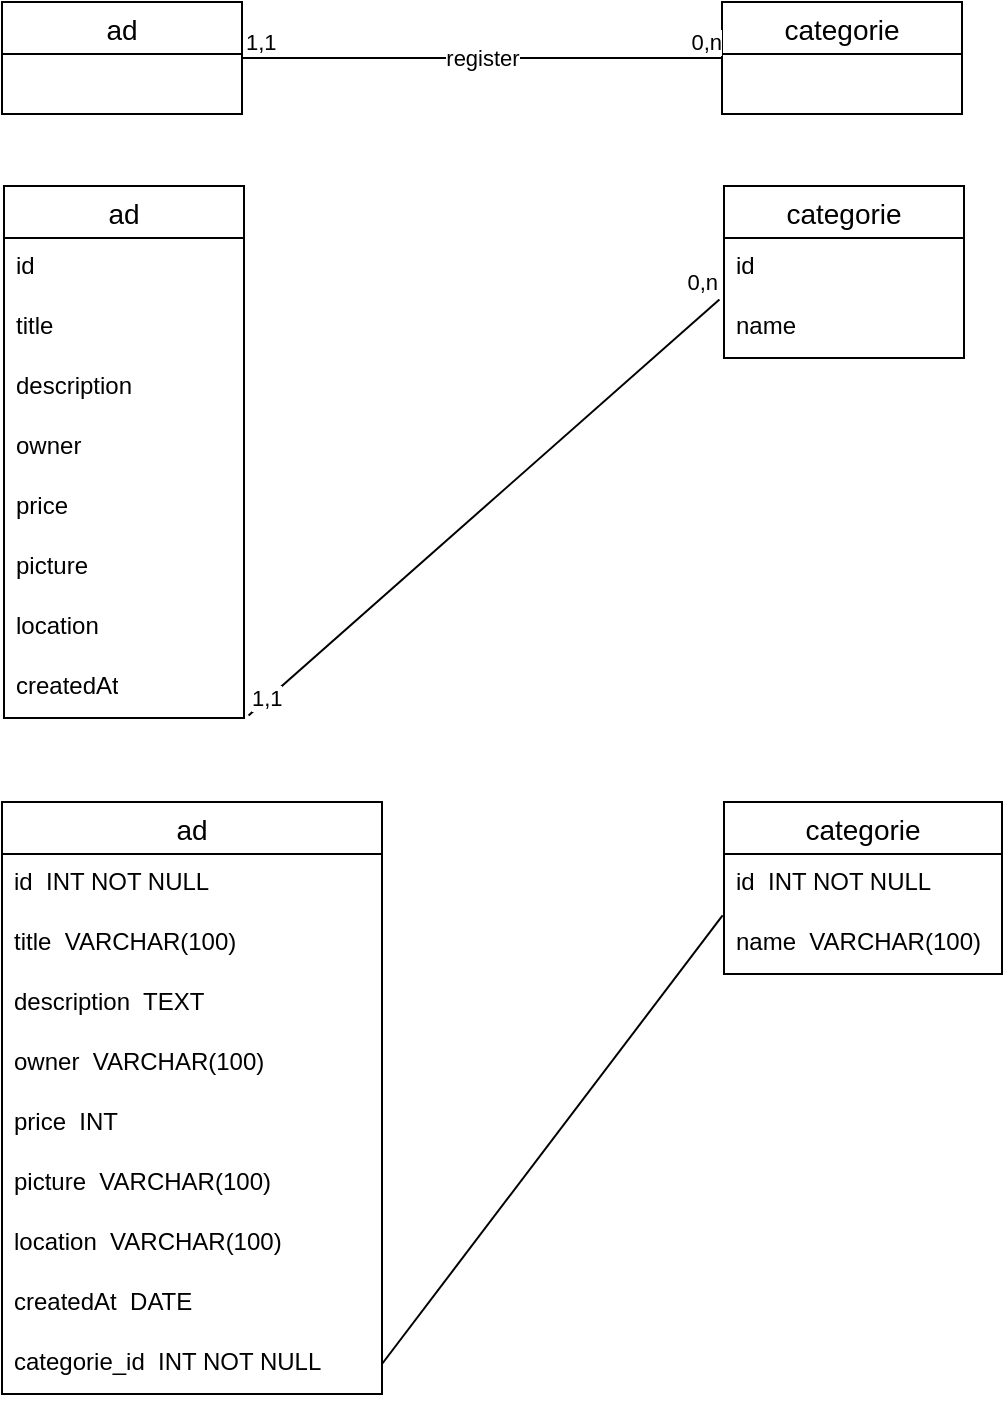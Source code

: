 <mxfile version="21.3.8" type="device">
  <diagram name="Page-1" id="rSHECDHE9U5fLfE5nbUG">
    <mxGraphModel dx="1509" dy="798" grid="1" gridSize="10" guides="1" tooltips="1" connect="1" arrows="1" fold="1" page="1" pageScale="1" pageWidth="827" pageHeight="1169" math="0" shadow="0">
      <root>
        <mxCell id="0" />
        <mxCell id="1" parent="0" />
        <mxCell id="u0FFRHkFA7CscfNy6XQj-52" value="ad" style="swimlane;fontStyle=0;childLayout=stackLayout;horizontal=1;startSize=26;horizontalStack=0;resizeParent=1;resizeParentMax=0;resizeLast=0;collapsible=1;marginBottom=0;align=center;fontSize=14;" parent="1" vertex="1">
          <mxGeometry x="200" y="160" width="120" height="56" as="geometry" />
        </mxCell>
        <mxCell id="u0FFRHkFA7CscfNy6XQj-82" value="categorie" style="swimlane;fontStyle=0;childLayout=stackLayout;horizontal=1;startSize=26;horizontalStack=0;resizeParent=1;resizeParentMax=0;resizeLast=0;collapsible=1;marginBottom=0;align=center;fontSize=14;" parent="1" vertex="1">
          <mxGeometry x="560" y="160" width="120" height="56" as="geometry" />
        </mxCell>
        <mxCell id="aF-noyhn2wu3yqKL34jn-5" value="" style="endArrow=none;html=1;rounded=0;exitX=1;exitY=0.5;exitDx=0;exitDy=0;entryX=0;entryY=0.5;entryDx=0;entryDy=0;endSize=0;endFill=0;" edge="1" parent="1" source="u0FFRHkFA7CscfNy6XQj-52" target="u0FFRHkFA7CscfNy6XQj-82">
          <mxGeometry relative="1" as="geometry">
            <mxPoint x="480" y="240" as="sourcePoint" />
            <mxPoint x="640" y="240" as="targetPoint" />
          </mxGeometry>
        </mxCell>
        <mxCell id="aF-noyhn2wu3yqKL34jn-6" value="register" style="edgeLabel;resizable=0;html=1;align=center;verticalAlign=middle;" connectable="0" vertex="1" parent="aF-noyhn2wu3yqKL34jn-5">
          <mxGeometry relative="1" as="geometry" />
        </mxCell>
        <mxCell id="aF-noyhn2wu3yqKL34jn-7" value="1,1" style="edgeLabel;resizable=0;html=1;align=left;verticalAlign=bottom;" connectable="0" vertex="1" parent="aF-noyhn2wu3yqKL34jn-5">
          <mxGeometry x="-1" relative="1" as="geometry" />
        </mxCell>
        <mxCell id="aF-noyhn2wu3yqKL34jn-8" value="0,n" style="edgeLabel;resizable=0;html=1;align=right;verticalAlign=bottom;" connectable="0" vertex="1" parent="aF-noyhn2wu3yqKL34jn-5">
          <mxGeometry x="1" relative="1" as="geometry" />
        </mxCell>
        <mxCell id="aF-noyhn2wu3yqKL34jn-9" value="ad" style="swimlane;fontStyle=0;childLayout=stackLayout;horizontal=1;startSize=26;horizontalStack=0;resizeParent=1;resizeParentMax=0;resizeLast=0;collapsible=1;marginBottom=0;align=center;fontSize=14;" vertex="1" parent="1">
          <mxGeometry x="201" y="252" width="120" height="266" as="geometry" />
        </mxCell>
        <mxCell id="aF-noyhn2wu3yqKL34jn-17" value="id" style="text;strokeColor=none;fillColor=none;spacingLeft=4;spacingRight=4;overflow=hidden;rotatable=0;points=[[0,0.5],[1,0.5]];portConstraint=eastwest;fontSize=12;whiteSpace=wrap;html=1;" vertex="1" parent="aF-noyhn2wu3yqKL34jn-9">
          <mxGeometry y="26" width="120" height="30" as="geometry" />
        </mxCell>
        <mxCell id="aF-noyhn2wu3yqKL34jn-18" value="title" style="text;strokeColor=none;fillColor=none;spacingLeft=4;spacingRight=4;overflow=hidden;rotatable=0;points=[[0,0.5],[1,0.5]];portConstraint=eastwest;fontSize=12;whiteSpace=wrap;html=1;" vertex="1" parent="aF-noyhn2wu3yqKL34jn-9">
          <mxGeometry y="56" width="120" height="30" as="geometry" />
        </mxCell>
        <mxCell id="aF-noyhn2wu3yqKL34jn-19" value="description" style="text;strokeColor=none;fillColor=none;spacingLeft=4;spacingRight=4;overflow=hidden;rotatable=0;points=[[0,0.5],[1,0.5]];portConstraint=eastwest;fontSize=12;whiteSpace=wrap;html=1;" vertex="1" parent="aF-noyhn2wu3yqKL34jn-9">
          <mxGeometry y="86" width="120" height="30" as="geometry" />
        </mxCell>
        <mxCell id="aF-noyhn2wu3yqKL34jn-21" value="owner" style="text;strokeColor=none;fillColor=none;spacingLeft=4;spacingRight=4;overflow=hidden;rotatable=0;points=[[0,0.5],[1,0.5]];portConstraint=eastwest;fontSize=12;whiteSpace=wrap;html=1;" vertex="1" parent="aF-noyhn2wu3yqKL34jn-9">
          <mxGeometry y="116" width="120" height="30" as="geometry" />
        </mxCell>
        <mxCell id="aF-noyhn2wu3yqKL34jn-20" value="price" style="text;strokeColor=none;fillColor=none;spacingLeft=4;spacingRight=4;overflow=hidden;rotatable=0;points=[[0,0.5],[1,0.5]];portConstraint=eastwest;fontSize=12;whiteSpace=wrap;html=1;" vertex="1" parent="aF-noyhn2wu3yqKL34jn-9">
          <mxGeometry y="146" width="120" height="30" as="geometry" />
        </mxCell>
        <mxCell id="aF-noyhn2wu3yqKL34jn-22" value="picture" style="text;strokeColor=none;fillColor=none;spacingLeft=4;spacingRight=4;overflow=hidden;rotatable=0;points=[[0,0.5],[1,0.5]];portConstraint=eastwest;fontSize=12;whiteSpace=wrap;html=1;" vertex="1" parent="aF-noyhn2wu3yqKL34jn-9">
          <mxGeometry y="176" width="120" height="30" as="geometry" />
        </mxCell>
        <mxCell id="aF-noyhn2wu3yqKL34jn-24" value="location" style="text;strokeColor=none;fillColor=none;spacingLeft=4;spacingRight=4;overflow=hidden;rotatable=0;points=[[0,0.5],[1,0.5]];portConstraint=eastwest;fontSize=12;whiteSpace=wrap;html=1;" vertex="1" parent="aF-noyhn2wu3yqKL34jn-9">
          <mxGeometry y="206" width="120" height="30" as="geometry" />
        </mxCell>
        <mxCell id="aF-noyhn2wu3yqKL34jn-23" value="createdAt" style="text;strokeColor=none;fillColor=none;spacingLeft=4;spacingRight=4;overflow=hidden;rotatable=0;points=[[0,0.5],[1,0.5]];portConstraint=eastwest;fontSize=12;whiteSpace=wrap;html=1;" vertex="1" parent="aF-noyhn2wu3yqKL34jn-9">
          <mxGeometry y="236" width="120" height="30" as="geometry" />
        </mxCell>
        <mxCell id="aF-noyhn2wu3yqKL34jn-10" value="categorie" style="swimlane;fontStyle=0;childLayout=stackLayout;horizontal=1;startSize=26;horizontalStack=0;resizeParent=1;resizeParentMax=0;resizeLast=0;collapsible=1;marginBottom=0;align=center;fontSize=14;" vertex="1" parent="1">
          <mxGeometry x="561" y="252" width="120" height="86" as="geometry" />
        </mxCell>
        <mxCell id="aF-noyhn2wu3yqKL34jn-25" value="id" style="text;strokeColor=none;fillColor=none;spacingLeft=4;spacingRight=4;overflow=hidden;rotatable=0;points=[[0,0.5],[1,0.5]];portConstraint=eastwest;fontSize=12;whiteSpace=wrap;html=1;" vertex="1" parent="aF-noyhn2wu3yqKL34jn-10">
          <mxGeometry y="26" width="120" height="30" as="geometry" />
        </mxCell>
        <mxCell id="aF-noyhn2wu3yqKL34jn-28" value="name" style="text;strokeColor=none;fillColor=none;spacingLeft=4;spacingRight=4;overflow=hidden;rotatable=0;points=[[0,0.5],[1,0.5]];portConstraint=eastwest;fontSize=12;whiteSpace=wrap;html=1;" vertex="1" parent="aF-noyhn2wu3yqKL34jn-10">
          <mxGeometry y="56" width="120" height="30" as="geometry" />
        </mxCell>
        <mxCell id="aF-noyhn2wu3yqKL34jn-11" value="" style="endArrow=none;html=1;rounded=0;entryX=-0.019;entryY=1.024;entryDx=0;entryDy=0;endSize=0;endFill=0;entryPerimeter=0;exitX=1.019;exitY=0.957;exitDx=0;exitDy=0;exitPerimeter=0;" edge="1" parent="1" source="aF-noyhn2wu3yqKL34jn-23" target="aF-noyhn2wu3yqKL34jn-25">
          <mxGeometry relative="1" as="geometry">
            <mxPoint x="320" y="500" as="sourcePoint" />
            <mxPoint x="641" y="332" as="targetPoint" />
          </mxGeometry>
        </mxCell>
        <mxCell id="aF-noyhn2wu3yqKL34jn-13" value="1,1" style="edgeLabel;resizable=0;html=1;align=left;verticalAlign=bottom;" connectable="0" vertex="1" parent="aF-noyhn2wu3yqKL34jn-11">
          <mxGeometry x="-1" relative="1" as="geometry" />
        </mxCell>
        <mxCell id="aF-noyhn2wu3yqKL34jn-14" value="0,n" style="edgeLabel;resizable=0;html=1;align=right;verticalAlign=bottom;" connectable="0" vertex="1" parent="aF-noyhn2wu3yqKL34jn-11">
          <mxGeometry x="1" relative="1" as="geometry" />
        </mxCell>
        <mxCell id="aF-noyhn2wu3yqKL34jn-29" value="ad" style="swimlane;fontStyle=0;childLayout=stackLayout;horizontal=1;startSize=26;horizontalStack=0;resizeParent=1;resizeParentMax=0;resizeLast=0;collapsible=1;marginBottom=0;align=center;fontSize=14;" vertex="1" parent="1">
          <mxGeometry x="200" y="560" width="190" height="296" as="geometry" />
        </mxCell>
        <mxCell id="aF-noyhn2wu3yqKL34jn-30" value="id&amp;nbsp; INT NOT NULL&amp;nbsp;" style="text;strokeColor=none;fillColor=none;spacingLeft=4;spacingRight=4;overflow=hidden;rotatable=0;points=[[0,0.5],[1,0.5]];portConstraint=eastwest;fontSize=12;whiteSpace=wrap;html=1;" vertex="1" parent="aF-noyhn2wu3yqKL34jn-29">
          <mxGeometry y="26" width="190" height="30" as="geometry" />
        </mxCell>
        <mxCell id="aF-noyhn2wu3yqKL34jn-31" value="title&amp;nbsp; VARCHAR(100)" style="text;strokeColor=none;fillColor=none;spacingLeft=4;spacingRight=4;overflow=hidden;rotatable=0;points=[[0,0.5],[1,0.5]];portConstraint=eastwest;fontSize=12;whiteSpace=wrap;html=1;" vertex="1" parent="aF-noyhn2wu3yqKL34jn-29">
          <mxGeometry y="56" width="190" height="30" as="geometry" />
        </mxCell>
        <mxCell id="aF-noyhn2wu3yqKL34jn-32" value="description&amp;nbsp; TEXT" style="text;strokeColor=none;fillColor=none;spacingLeft=4;spacingRight=4;overflow=hidden;rotatable=0;points=[[0,0.5],[1,0.5]];portConstraint=eastwest;fontSize=12;whiteSpace=wrap;html=1;" vertex="1" parent="aF-noyhn2wu3yqKL34jn-29">
          <mxGeometry y="86" width="190" height="30" as="geometry" />
        </mxCell>
        <mxCell id="aF-noyhn2wu3yqKL34jn-33" value="owner&amp;nbsp; VARCHAR(100)" style="text;strokeColor=none;fillColor=none;spacingLeft=4;spacingRight=4;overflow=hidden;rotatable=0;points=[[0,0.5],[1,0.5]];portConstraint=eastwest;fontSize=12;whiteSpace=wrap;html=1;" vertex="1" parent="aF-noyhn2wu3yqKL34jn-29">
          <mxGeometry y="116" width="190" height="30" as="geometry" />
        </mxCell>
        <mxCell id="aF-noyhn2wu3yqKL34jn-34" value="price&amp;nbsp; INT" style="text;strokeColor=none;fillColor=none;spacingLeft=4;spacingRight=4;overflow=hidden;rotatable=0;points=[[0,0.5],[1,0.5]];portConstraint=eastwest;fontSize=12;whiteSpace=wrap;html=1;" vertex="1" parent="aF-noyhn2wu3yqKL34jn-29">
          <mxGeometry y="146" width="190" height="30" as="geometry" />
        </mxCell>
        <mxCell id="aF-noyhn2wu3yqKL34jn-35" value="picture&amp;nbsp; VARCHAR(100)" style="text;strokeColor=none;fillColor=none;spacingLeft=4;spacingRight=4;overflow=hidden;rotatable=0;points=[[0,0.5],[1,0.5]];portConstraint=eastwest;fontSize=12;whiteSpace=wrap;html=1;" vertex="1" parent="aF-noyhn2wu3yqKL34jn-29">
          <mxGeometry y="176" width="190" height="30" as="geometry" />
        </mxCell>
        <mxCell id="aF-noyhn2wu3yqKL34jn-36" value="location&amp;nbsp; VARCHAR(100)" style="text;strokeColor=none;fillColor=none;spacingLeft=4;spacingRight=4;overflow=hidden;rotatable=0;points=[[0,0.5],[1,0.5]];portConstraint=eastwest;fontSize=12;whiteSpace=wrap;html=1;" vertex="1" parent="aF-noyhn2wu3yqKL34jn-29">
          <mxGeometry y="206" width="190" height="30" as="geometry" />
        </mxCell>
        <mxCell id="aF-noyhn2wu3yqKL34jn-45" value="createdAt&amp;nbsp; DATE" style="text;strokeColor=none;fillColor=none;spacingLeft=4;spacingRight=4;overflow=hidden;rotatable=0;points=[[0,0.5],[1,0.5]];portConstraint=eastwest;fontSize=12;whiteSpace=wrap;html=1;" vertex="1" parent="aF-noyhn2wu3yqKL34jn-29">
          <mxGeometry y="236" width="190" height="30" as="geometry" />
        </mxCell>
        <mxCell id="aF-noyhn2wu3yqKL34jn-37" value="categorie_id&amp;nbsp; INT NOT NULL" style="text;strokeColor=none;fillColor=none;spacingLeft=4;spacingRight=4;overflow=hidden;rotatable=0;points=[[0,0.5],[1,0.5]];portConstraint=eastwest;fontSize=12;whiteSpace=wrap;html=1;" vertex="1" parent="aF-noyhn2wu3yqKL34jn-29">
          <mxGeometry y="266" width="190" height="30" as="geometry" />
        </mxCell>
        <mxCell id="aF-noyhn2wu3yqKL34jn-38" value="categorie" style="swimlane;fontStyle=0;childLayout=stackLayout;horizontal=1;startSize=26;horizontalStack=0;resizeParent=1;resizeParentMax=0;resizeLast=0;collapsible=1;marginBottom=0;align=center;fontSize=14;" vertex="1" parent="1">
          <mxGeometry x="561" y="560" width="139" height="86" as="geometry" />
        </mxCell>
        <mxCell id="aF-noyhn2wu3yqKL34jn-39" value="id&amp;nbsp; INT NOT NULL&amp;nbsp;" style="text;strokeColor=none;fillColor=none;spacingLeft=4;spacingRight=4;overflow=hidden;rotatable=0;points=[[0,0.5],[1,0.5]];portConstraint=eastwest;fontSize=12;whiteSpace=wrap;html=1;" vertex="1" parent="aF-noyhn2wu3yqKL34jn-38">
          <mxGeometry y="26" width="139" height="30" as="geometry" />
        </mxCell>
        <mxCell id="aF-noyhn2wu3yqKL34jn-40" value="name&amp;nbsp; VARCHAR(100)" style="text;strokeColor=none;fillColor=none;spacingLeft=4;spacingRight=4;overflow=hidden;rotatable=0;points=[[0,0.5],[1,0.5]];portConstraint=eastwest;fontSize=12;whiteSpace=wrap;html=1;" vertex="1" parent="aF-noyhn2wu3yqKL34jn-38">
          <mxGeometry y="56" width="139" height="30" as="geometry" />
        </mxCell>
        <mxCell id="aF-noyhn2wu3yqKL34jn-41" value="" style="endArrow=none;html=1;rounded=0;exitX=1;exitY=0.5;exitDx=0;exitDy=0;entryX=-0.005;entryY=1.024;entryDx=0;entryDy=0;endSize=0;endFill=0;entryPerimeter=0;" edge="1" parent="1" source="aF-noyhn2wu3yqKL34jn-37" target="aF-noyhn2wu3yqKL34jn-39">
          <mxGeometry relative="1" as="geometry">
            <mxPoint x="481" y="640" as="sourcePoint" />
            <mxPoint x="641" y="640" as="targetPoint" />
          </mxGeometry>
        </mxCell>
      </root>
    </mxGraphModel>
  </diagram>
</mxfile>
